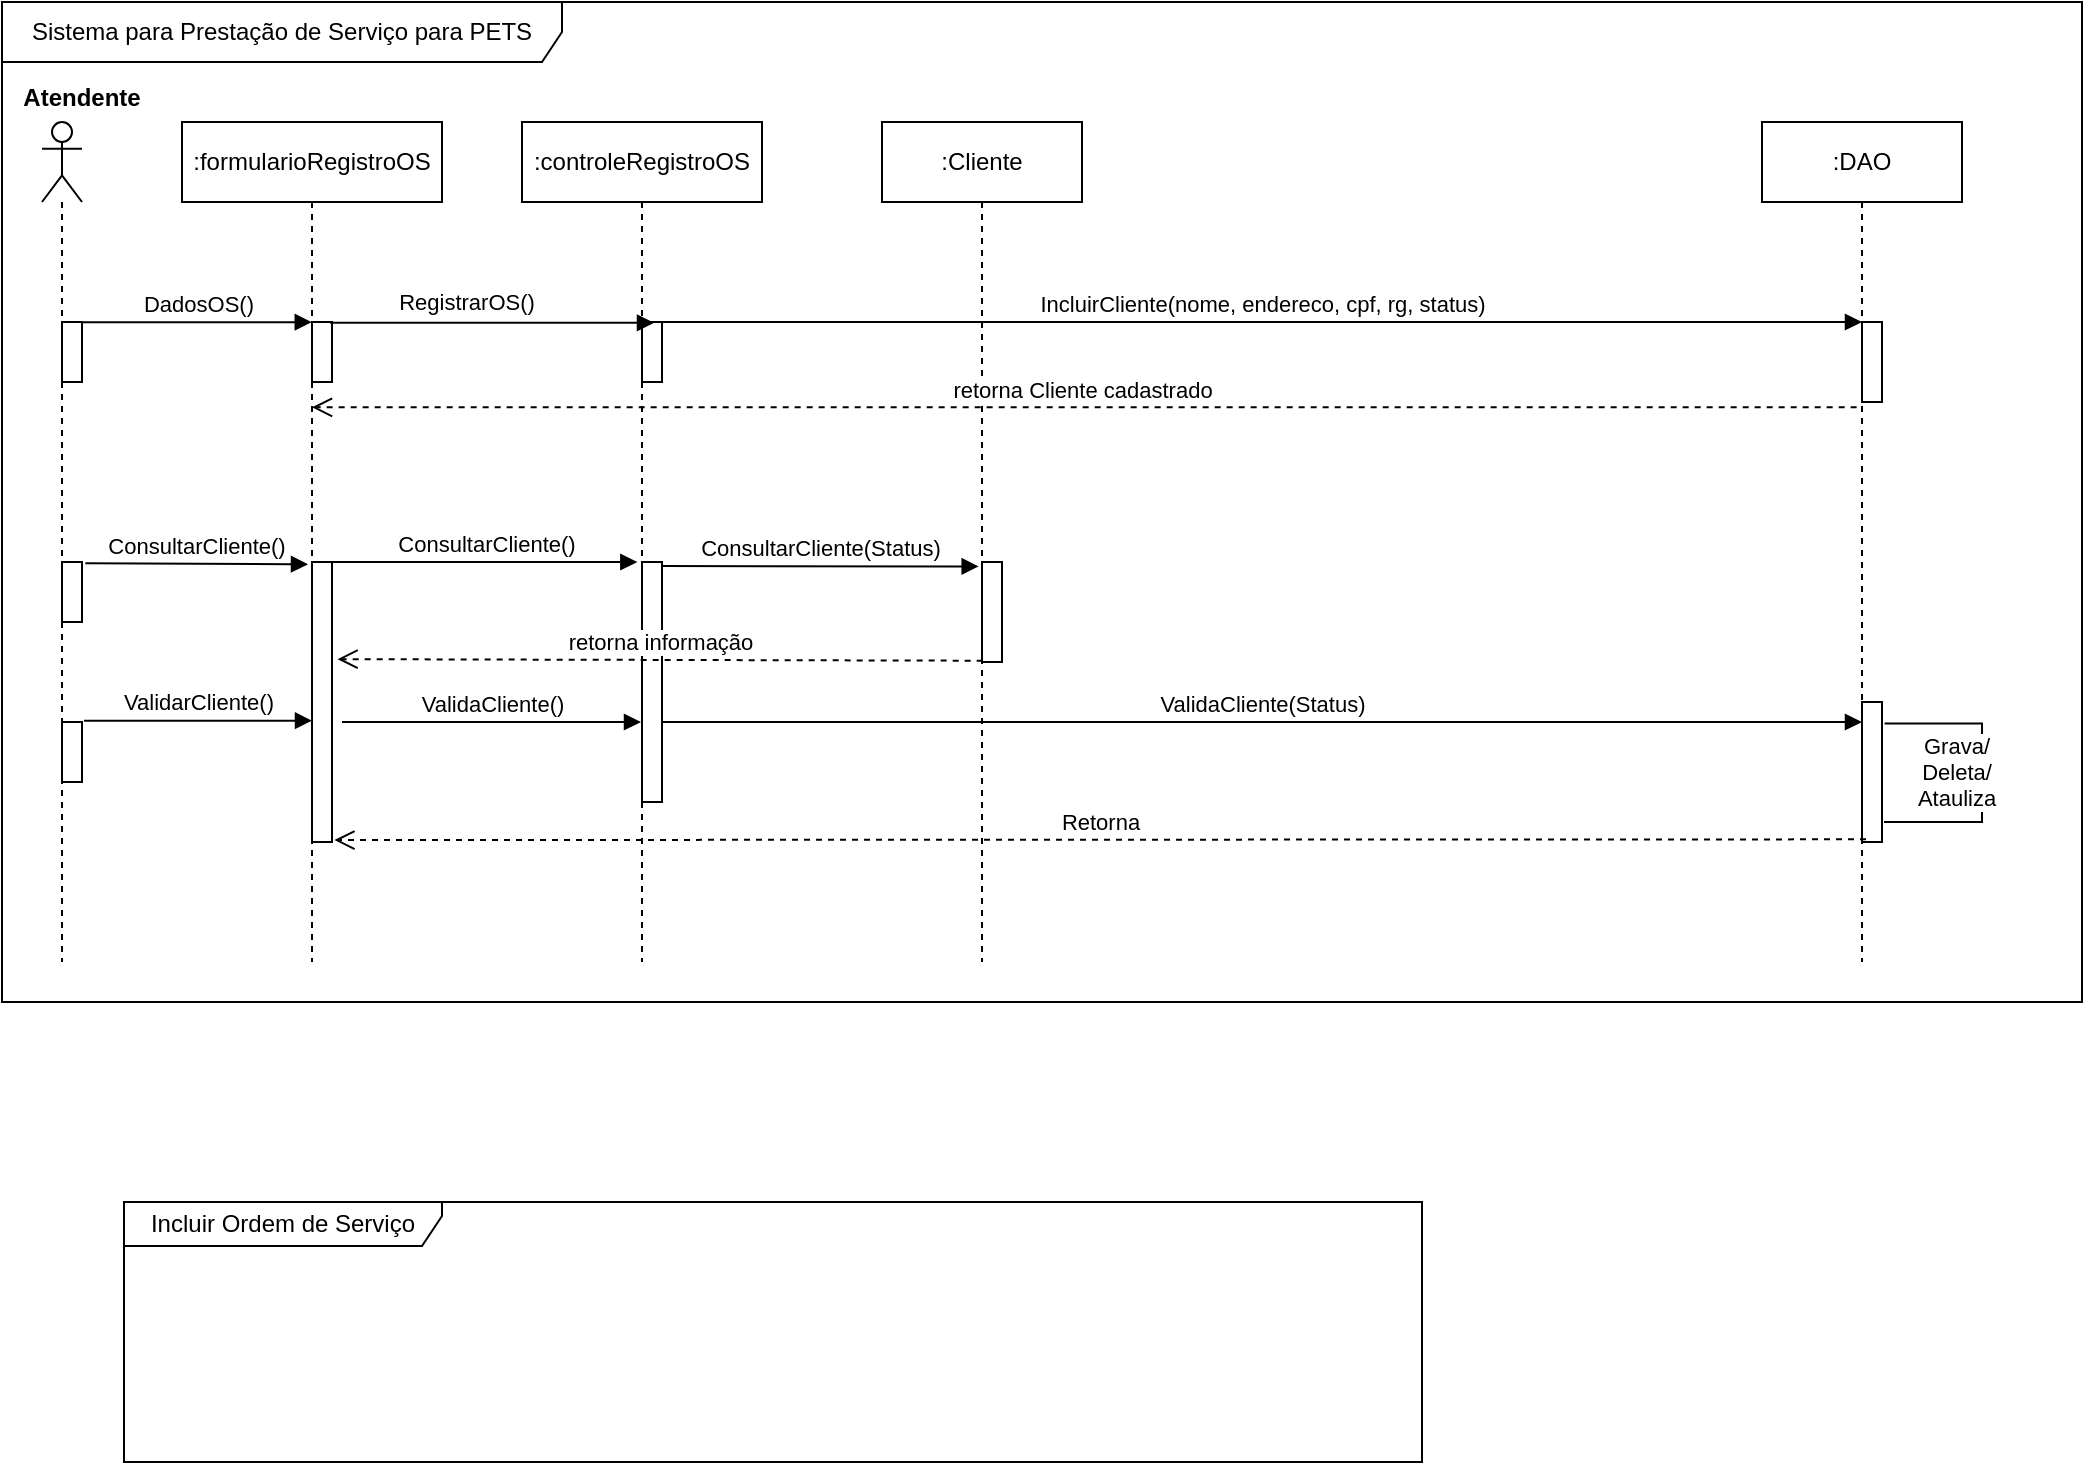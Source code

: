 <mxfile version="20.0.1" type="github"><diagram id="kgpKYQtTHZ0yAKxKKP6v" name="Page-1"><mxGraphModel dx="782" dy="436" grid="1" gridSize="10" guides="1" tooltips="1" connect="1" arrows="1" fold="1" page="1" pageScale="1" pageWidth="850" pageHeight="1100" math="0" shadow="0"><root><mxCell id="0"/><mxCell id="1" parent="0"/><mxCell id="_muVhDr60phgIgJsRJF9-12" value="Sistema para Prestação de Serviço para PETS" style="shape=umlFrame;whiteSpace=wrap;html=1;sketch=0;width=280;height=30;" parent="1" vertex="1"><mxGeometry x="60" y="40" width="1040" height="500" as="geometry"/></mxCell><mxCell id="_muVhDr60phgIgJsRJF9-1" value="" style="shape=umlLifeline;participant=umlActor;perimeter=lifelinePerimeter;whiteSpace=wrap;html=1;container=1;collapsible=0;recursiveResize=0;verticalAlign=top;spacingTop=36;outlineConnect=0;rounded=0;sketch=0;" parent="1" vertex="1"><mxGeometry x="80" y="100" width="20" height="420" as="geometry"/></mxCell><mxCell id="_muVhDr60phgIgJsRJF9-8" value="" style="html=1;points=[];perimeter=orthogonalPerimeter;sketch=0;" parent="_muVhDr60phgIgJsRJF9-1" vertex="1"><mxGeometry x="10" y="100" width="10" height="30" as="geometry"/></mxCell><mxCell id="6cp8o_F83PpAeZEBxeit-22" value="" style="html=1;points=[];perimeter=orthogonalPerimeter;" parent="_muVhDr60phgIgJsRJF9-1" vertex="1"><mxGeometry x="10" y="220" width="10" height="30" as="geometry"/></mxCell><mxCell id="6cp8o_F83PpAeZEBxeit-36" value="" style="html=1;points=[];perimeter=orthogonalPerimeter;" parent="_muVhDr60phgIgJsRJF9-1" vertex="1"><mxGeometry x="10" y="300" width="10" height="30" as="geometry"/></mxCell><mxCell id="_muVhDr60phgIgJsRJF9-2" value=":formularioRegistroOS" style="shape=umlLifeline;perimeter=lifelinePerimeter;whiteSpace=wrap;html=1;container=1;collapsible=0;recursiveResize=0;outlineConnect=0;rounded=0;sketch=0;" parent="1" vertex="1"><mxGeometry x="150" y="100" width="130" height="420" as="geometry"/></mxCell><mxCell id="_muVhDr60phgIgJsRJF9-10" value="" style="html=1;points=[];perimeter=orthogonalPerimeter;sketch=0;" parent="_muVhDr60phgIgJsRJF9-2" vertex="1"><mxGeometry x="65" y="100" width="10" height="30" as="geometry"/></mxCell><mxCell id="6cp8o_F83PpAeZEBxeit-24" value="" style="html=1;points=[];perimeter=orthogonalPerimeter;" parent="_muVhDr60phgIgJsRJF9-2" vertex="1"><mxGeometry x="65" y="220" width="10" height="140" as="geometry"/></mxCell><mxCell id="6cp8o_F83PpAeZEBxeit-1" value=":controleRegistroOS" style="shape=umlLifeline;perimeter=lifelinePerimeter;whiteSpace=wrap;html=1;container=1;collapsible=0;recursiveResize=0;outlineConnect=0;" parent="1" vertex="1"><mxGeometry x="320" y="100" width="120" height="420" as="geometry"/></mxCell><mxCell id="6cp8o_F83PpAeZEBxeit-9" value="" style="html=1;points=[];perimeter=orthogonalPerimeter;" parent="6cp8o_F83PpAeZEBxeit-1" vertex="1"><mxGeometry x="60" y="100" width="10" height="30" as="geometry"/></mxCell><mxCell id="6cp8o_F83PpAeZEBxeit-25" value="" style="html=1;points=[];perimeter=orthogonalPerimeter;" parent="6cp8o_F83PpAeZEBxeit-1" vertex="1"><mxGeometry x="60" y="220" width="10" height="120" as="geometry"/></mxCell><mxCell id="6cp8o_F83PpAeZEBxeit-2" value=":Cliente" style="shape=umlLifeline;perimeter=lifelinePerimeter;whiteSpace=wrap;html=1;container=1;collapsible=0;recursiveResize=0;outlineConnect=0;" parent="1" vertex="1"><mxGeometry x="500" y="100" width="100" height="420" as="geometry"/></mxCell><mxCell id="6cp8o_F83PpAeZEBxeit-27" value="" style="html=1;points=[];perimeter=orthogonalPerimeter;" parent="6cp8o_F83PpAeZEBxeit-2" vertex="1"><mxGeometry x="50" y="220" width="10" height="50" as="geometry"/></mxCell><mxCell id="6cp8o_F83PpAeZEBxeit-3" value=":DAO" style="shape=umlLifeline;perimeter=lifelinePerimeter;whiteSpace=wrap;html=1;container=1;collapsible=0;recursiveResize=0;outlineConnect=0;" parent="1" vertex="1"><mxGeometry x="940" y="100" width="100" height="420" as="geometry"/></mxCell><mxCell id="6cp8o_F83PpAeZEBxeit-20" value="" style="html=1;points=[];perimeter=orthogonalPerimeter;" parent="6cp8o_F83PpAeZEBxeit-3" vertex="1"><mxGeometry x="50" y="100" width="10" height="40" as="geometry"/></mxCell><mxCell id="6cp8o_F83PpAeZEBxeit-41" value="" style="html=1;points=[];perimeter=orthogonalPerimeter;" parent="6cp8o_F83PpAeZEBxeit-3" vertex="1"><mxGeometry x="50" y="290" width="10" height="70" as="geometry"/></mxCell><mxCell id="6cp8o_F83PpAeZEBxeit-45" value="" style="endArrow=none;html=1;edgeStyle=orthogonalEdgeStyle;rounded=0;exitX=1.131;exitY=0.153;exitDx=0;exitDy=0;exitPerimeter=0;" parent="6cp8o_F83PpAeZEBxeit-3" source="6cp8o_F83PpAeZEBxeit-41" edge="1"><mxGeometry relative="1" as="geometry"><mxPoint x="70" y="310" as="sourcePoint"/><mxPoint x="61" y="350" as="targetPoint"/><Array as="points"><mxPoint x="110" y="301"/><mxPoint x="110" y="350"/><mxPoint x="65" y="350"/></Array></mxGeometry></mxCell><mxCell id="6cp8o_F83PpAeZEBxeit-48" value="Grava/&lt;br&gt;Deleta/&lt;br&gt;Atauliza" style="edgeLabel;html=1;align=center;verticalAlign=middle;resizable=0;points=[];" parent="6cp8o_F83PpAeZEBxeit-45" vertex="1" connectable="0"><mxGeometry x="-0.177" y="-2" relative="1" as="geometry"><mxPoint x="-11" y="12" as="offset"/></mxGeometry></mxCell><mxCell id="6cp8o_F83PpAeZEBxeit-10" value="RegistrarOS()" style="html=1;verticalAlign=bottom;endArrow=block;rounded=0;exitX=0.9;exitY=0.014;exitDx=0;exitDy=0;exitPerimeter=0;entryX=0.6;entryY=0.014;entryDx=0;entryDy=0;entryPerimeter=0;" parent="1" source="_muVhDr60phgIgJsRJF9-10" target="6cp8o_F83PpAeZEBxeit-9" edge="1"><mxGeometry x="-0.16" y="1" width="80" relative="1" as="geometry"><mxPoint x="530" y="250" as="sourcePoint"/><mxPoint x="610" y="250" as="targetPoint"/><Array as="points"/><mxPoint as="offset"/></mxGeometry></mxCell><mxCell id="6cp8o_F83PpAeZEBxeit-12" value="IncluirCliente(nome, endereco, cpf, rg, status)" style="html=1;verticalAlign=bottom;endArrow=block;rounded=0;exitX=1;exitY=0;exitDx=0;exitDy=0;exitPerimeter=0;entryX=0;entryY=0;entryDx=0;entryDy=0;entryPerimeter=0;" parent="1" source="6cp8o_F83PpAeZEBxeit-9" target="6cp8o_F83PpAeZEBxeit-20" edge="1"><mxGeometry width="80" relative="1" as="geometry"><mxPoint x="530" y="250" as="sourcePoint"/><mxPoint x="610" y="250" as="targetPoint"/></mxGeometry></mxCell><mxCell id="6cp8o_F83PpAeZEBxeit-16" value="DadosOS()" style="html=1;verticalAlign=bottom;endArrow=block;rounded=0;exitX=1.022;exitY=0.003;exitDx=0;exitDy=0;exitPerimeter=0;entryX=-0.011;entryY=0.003;entryDx=0;entryDy=0;entryPerimeter=0;" parent="1" source="_muVhDr60phgIgJsRJF9-8" target="_muVhDr60phgIgJsRJF9-10" edge="1"><mxGeometry width="80" relative="1" as="geometry"><mxPoint x="190" y="180" as="sourcePoint"/><mxPoint x="270" y="180" as="targetPoint"/></mxGeometry></mxCell><mxCell id="6cp8o_F83PpAeZEBxeit-21" value="retorna Cliente cadastrado" style="html=1;verticalAlign=bottom;endArrow=open;dashed=1;endSize=8;rounded=0;exitX=-0.267;exitY=1.067;exitDx=0;exitDy=0;exitPerimeter=0;" parent="1" source="6cp8o_F83PpAeZEBxeit-20" target="_muVhDr60phgIgJsRJF9-2" edge="1"><mxGeometry x="0.004" relative="1" as="geometry"><mxPoint x="790" y="220" as="sourcePoint"/><mxPoint x="710" y="220" as="targetPoint"/><mxPoint as="offset"/></mxGeometry></mxCell><mxCell id="6cp8o_F83PpAeZEBxeit-15" value="Atendente" style="text;align=center;fontStyle=1;verticalAlign=middle;spacingLeft=3;spacingRight=3;strokeColor=none;rotatable=0;points=[[0,0.5],[1,0.5]];portConstraint=eastwest;" parent="1" vertex="1"><mxGeometry x="60" y="74" width="80" height="26" as="geometry"/></mxCell><mxCell id="6cp8o_F83PpAeZEBxeit-26" value="ConsultarCliente()" style="html=1;verticalAlign=bottom;endArrow=block;rounded=0;exitX=1;exitY=0;exitDx=0;exitDy=0;exitPerimeter=0;entryX=-0.233;entryY=0;entryDx=0;entryDy=0;entryPerimeter=0;" parent="1" source="6cp8o_F83PpAeZEBxeit-24" target="6cp8o_F83PpAeZEBxeit-25" edge="1"><mxGeometry width="80" relative="1" as="geometry"><mxPoint x="240" y="249.5" as="sourcePoint"/><mxPoint x="320" y="249.5" as="targetPoint"/></mxGeometry></mxCell><mxCell id="6cp8o_F83PpAeZEBxeit-28" value="ConsultarCliente(Status)" style="html=1;verticalAlign=bottom;endArrow=block;rounded=0;entryX=-0.167;entryY=0.044;entryDx=0;entryDy=0;entryPerimeter=0;" parent="1" target="6cp8o_F83PpAeZEBxeit-27" edge="1"><mxGeometry width="80" relative="1" as="geometry"><mxPoint x="390" y="322" as="sourcePoint"/><mxPoint x="510" y="260" as="targetPoint"/></mxGeometry></mxCell><mxCell id="6cp8o_F83PpAeZEBxeit-29" value="retorna informação" style="html=1;verticalAlign=bottom;endArrow=open;dashed=1;endSize=8;rounded=0;exitX=0.033;exitY=0.987;exitDx=0;exitDy=0;exitPerimeter=0;entryX=1.278;entryY=0.347;entryDx=0;entryDy=0;entryPerimeter=0;" parent="1" source="6cp8o_F83PpAeZEBxeit-27" target="6cp8o_F83PpAeZEBxeit-24" edge="1"><mxGeometry relative="1" as="geometry"><mxPoint x="510" y="300" as="sourcePoint"/><mxPoint x="230" y="370" as="targetPoint"/></mxGeometry></mxCell><mxCell id="6cp8o_F83PpAeZEBxeit-30" value="Incluir Ordem de Serviço" style="shape=umlFrame;whiteSpace=wrap;html=1;width=159;height=22;" parent="1" vertex="1"><mxGeometry x="121" y="640" width="649" height="130" as="geometry"/></mxCell><mxCell id="6cp8o_F83PpAeZEBxeit-23" value="ConsultarCliente()" style="html=1;verticalAlign=bottom;endArrow=block;rounded=0;entryX=-0.2;entryY=0.008;entryDx=0;entryDy=0;entryPerimeter=0;exitX=1.167;exitY=0.022;exitDx=0;exitDy=0;exitPerimeter=0;" parent="1" source="6cp8o_F83PpAeZEBxeit-22" target="6cp8o_F83PpAeZEBxeit-24" edge="1"><mxGeometry width="80" relative="1" as="geometry"><mxPoint x="100" y="250" as="sourcePoint"/><mxPoint x="180" y="250" as="targetPoint"/></mxGeometry></mxCell><mxCell id="6cp8o_F83PpAeZEBxeit-38" value="ValidarCliente()" style="html=1;verticalAlign=bottom;endArrow=block;rounded=0;exitX=1.1;exitY=-0.022;exitDx=0;exitDy=0;exitPerimeter=0;" parent="1" source="6cp8o_F83PpAeZEBxeit-36" target="6cp8o_F83PpAeZEBxeit-24" edge="1"><mxGeometry width="80" relative="1" as="geometry"><mxPoint x="130" y="400" as="sourcePoint"/><mxPoint x="210" y="400" as="targetPoint"/></mxGeometry></mxCell><mxCell id="6cp8o_F83PpAeZEBxeit-39" value="ValidaCliente()" style="html=1;verticalAlign=bottom;endArrow=block;rounded=0;" parent="1" target="6cp8o_F83PpAeZEBxeit-1" edge="1"><mxGeometry width="80" relative="1" as="geometry"><mxPoint x="230" y="400" as="sourcePoint"/><mxPoint x="320" y="400" as="targetPoint"/></mxGeometry></mxCell><mxCell id="6cp8o_F83PpAeZEBxeit-40" value="ValidaCliente(Status)" style="html=1;verticalAlign=bottom;endArrow=block;rounded=0;" parent="1" target="6cp8o_F83PpAeZEBxeit-41" edge="1"><mxGeometry width="80" relative="1" as="geometry"><mxPoint x="390" y="400" as="sourcePoint"/><mxPoint x="470" y="400" as="targetPoint"/></mxGeometry></mxCell><mxCell id="6cp8o_F83PpAeZEBxeit-42" value="Retorna" style="html=1;verticalAlign=bottom;endArrow=open;dashed=1;endSize=8;rounded=0;entryX=1.122;entryY=0.993;entryDx=0;entryDy=0;entryPerimeter=0;exitX=0.2;exitY=0.981;exitDx=0;exitDy=0;exitPerimeter=0;" parent="1" target="6cp8o_F83PpAeZEBxeit-24" edge="1" source="6cp8o_F83PpAeZEBxeit-41"><mxGeometry relative="1" as="geometry"><mxPoint x="720" y="459" as="sourcePoint"/><mxPoint x="220" y="450" as="targetPoint"/></mxGeometry></mxCell></root></mxGraphModel></diagram></mxfile>
